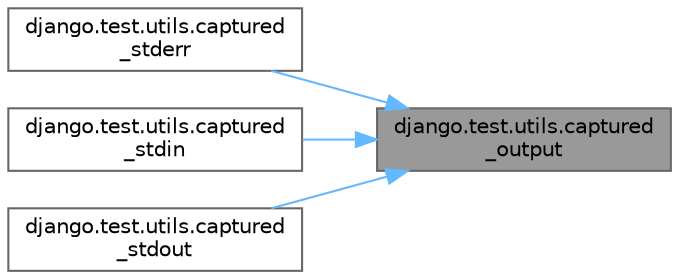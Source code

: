 digraph "django.test.utils.captured_output"
{
 // LATEX_PDF_SIZE
  bgcolor="transparent";
  edge [fontname=Helvetica,fontsize=10,labelfontname=Helvetica,labelfontsize=10];
  node [fontname=Helvetica,fontsize=10,shape=box,height=0.2,width=0.4];
  rankdir="RL";
  Node1 [id="Node000001",label="django.test.utils.captured\l_output",height=0.2,width=0.4,color="gray40", fillcolor="grey60", style="filled", fontcolor="black",tooltip=" "];
  Node1 -> Node2 [id="edge1_Node000001_Node000002",dir="back",color="steelblue1",style="solid",tooltip=" "];
  Node2 [id="Node000002",label="django.test.utils.captured\l_stderr",height=0.2,width=0.4,color="grey40", fillcolor="white", style="filled",URL="$namespacedjango_1_1test_1_1utils.html#a4b59071cad531397de4714c1309e7ff2",tooltip=" "];
  Node1 -> Node3 [id="edge2_Node000001_Node000003",dir="back",color="steelblue1",style="solid",tooltip=" "];
  Node3 [id="Node000003",label="django.test.utils.captured\l_stdin",height=0.2,width=0.4,color="grey40", fillcolor="white", style="filled",URL="$namespacedjango_1_1test_1_1utils.html#acd9209bdca47a6c99bcc848761dec36b",tooltip=" "];
  Node1 -> Node4 [id="edge3_Node000001_Node000004",dir="back",color="steelblue1",style="solid",tooltip=" "];
  Node4 [id="Node000004",label="django.test.utils.captured\l_stdout",height=0.2,width=0.4,color="grey40", fillcolor="white", style="filled",URL="$namespacedjango_1_1test_1_1utils.html#aeef6c9317b7365a5eb3e17aab3197341",tooltip=" "];
}
